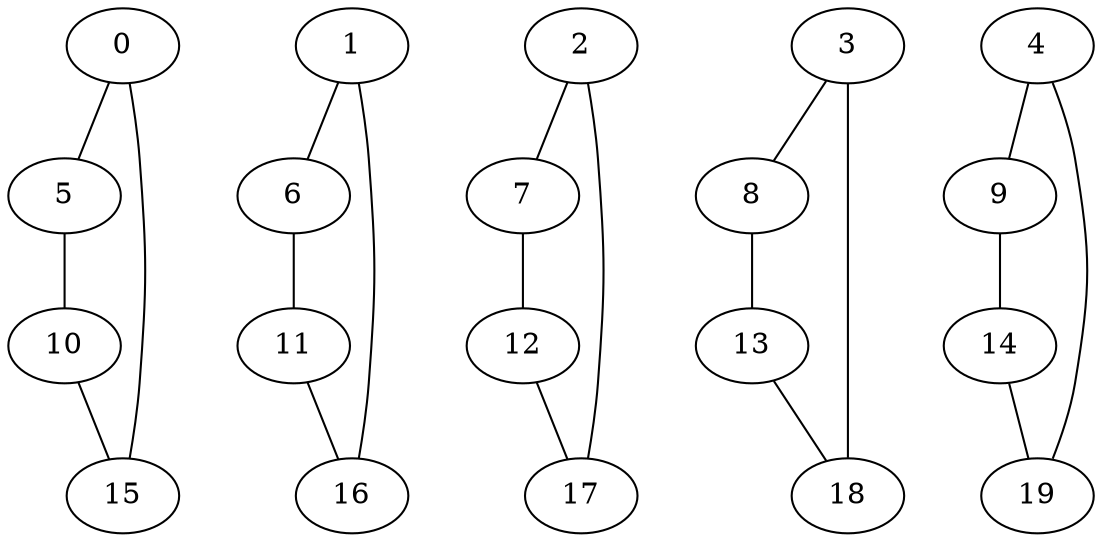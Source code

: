 graph g {0;1;2;3;4;5;6;7;8;9;10;11;12;13;14;15;16;17;18;19;0 -- 5;0 -- 15;1 -- 6;1 -- 16;2 -- 7;2 -- 17;3 -- 8;3 -- 18;4 -- 9;4 -- 19;5 -- 10;6 -- 11;7 -- 12;8 -- 13;9 -- 14;10 -- 15;11 -- 16;12 -- 17;13 -- 18;14 -- 19;}
